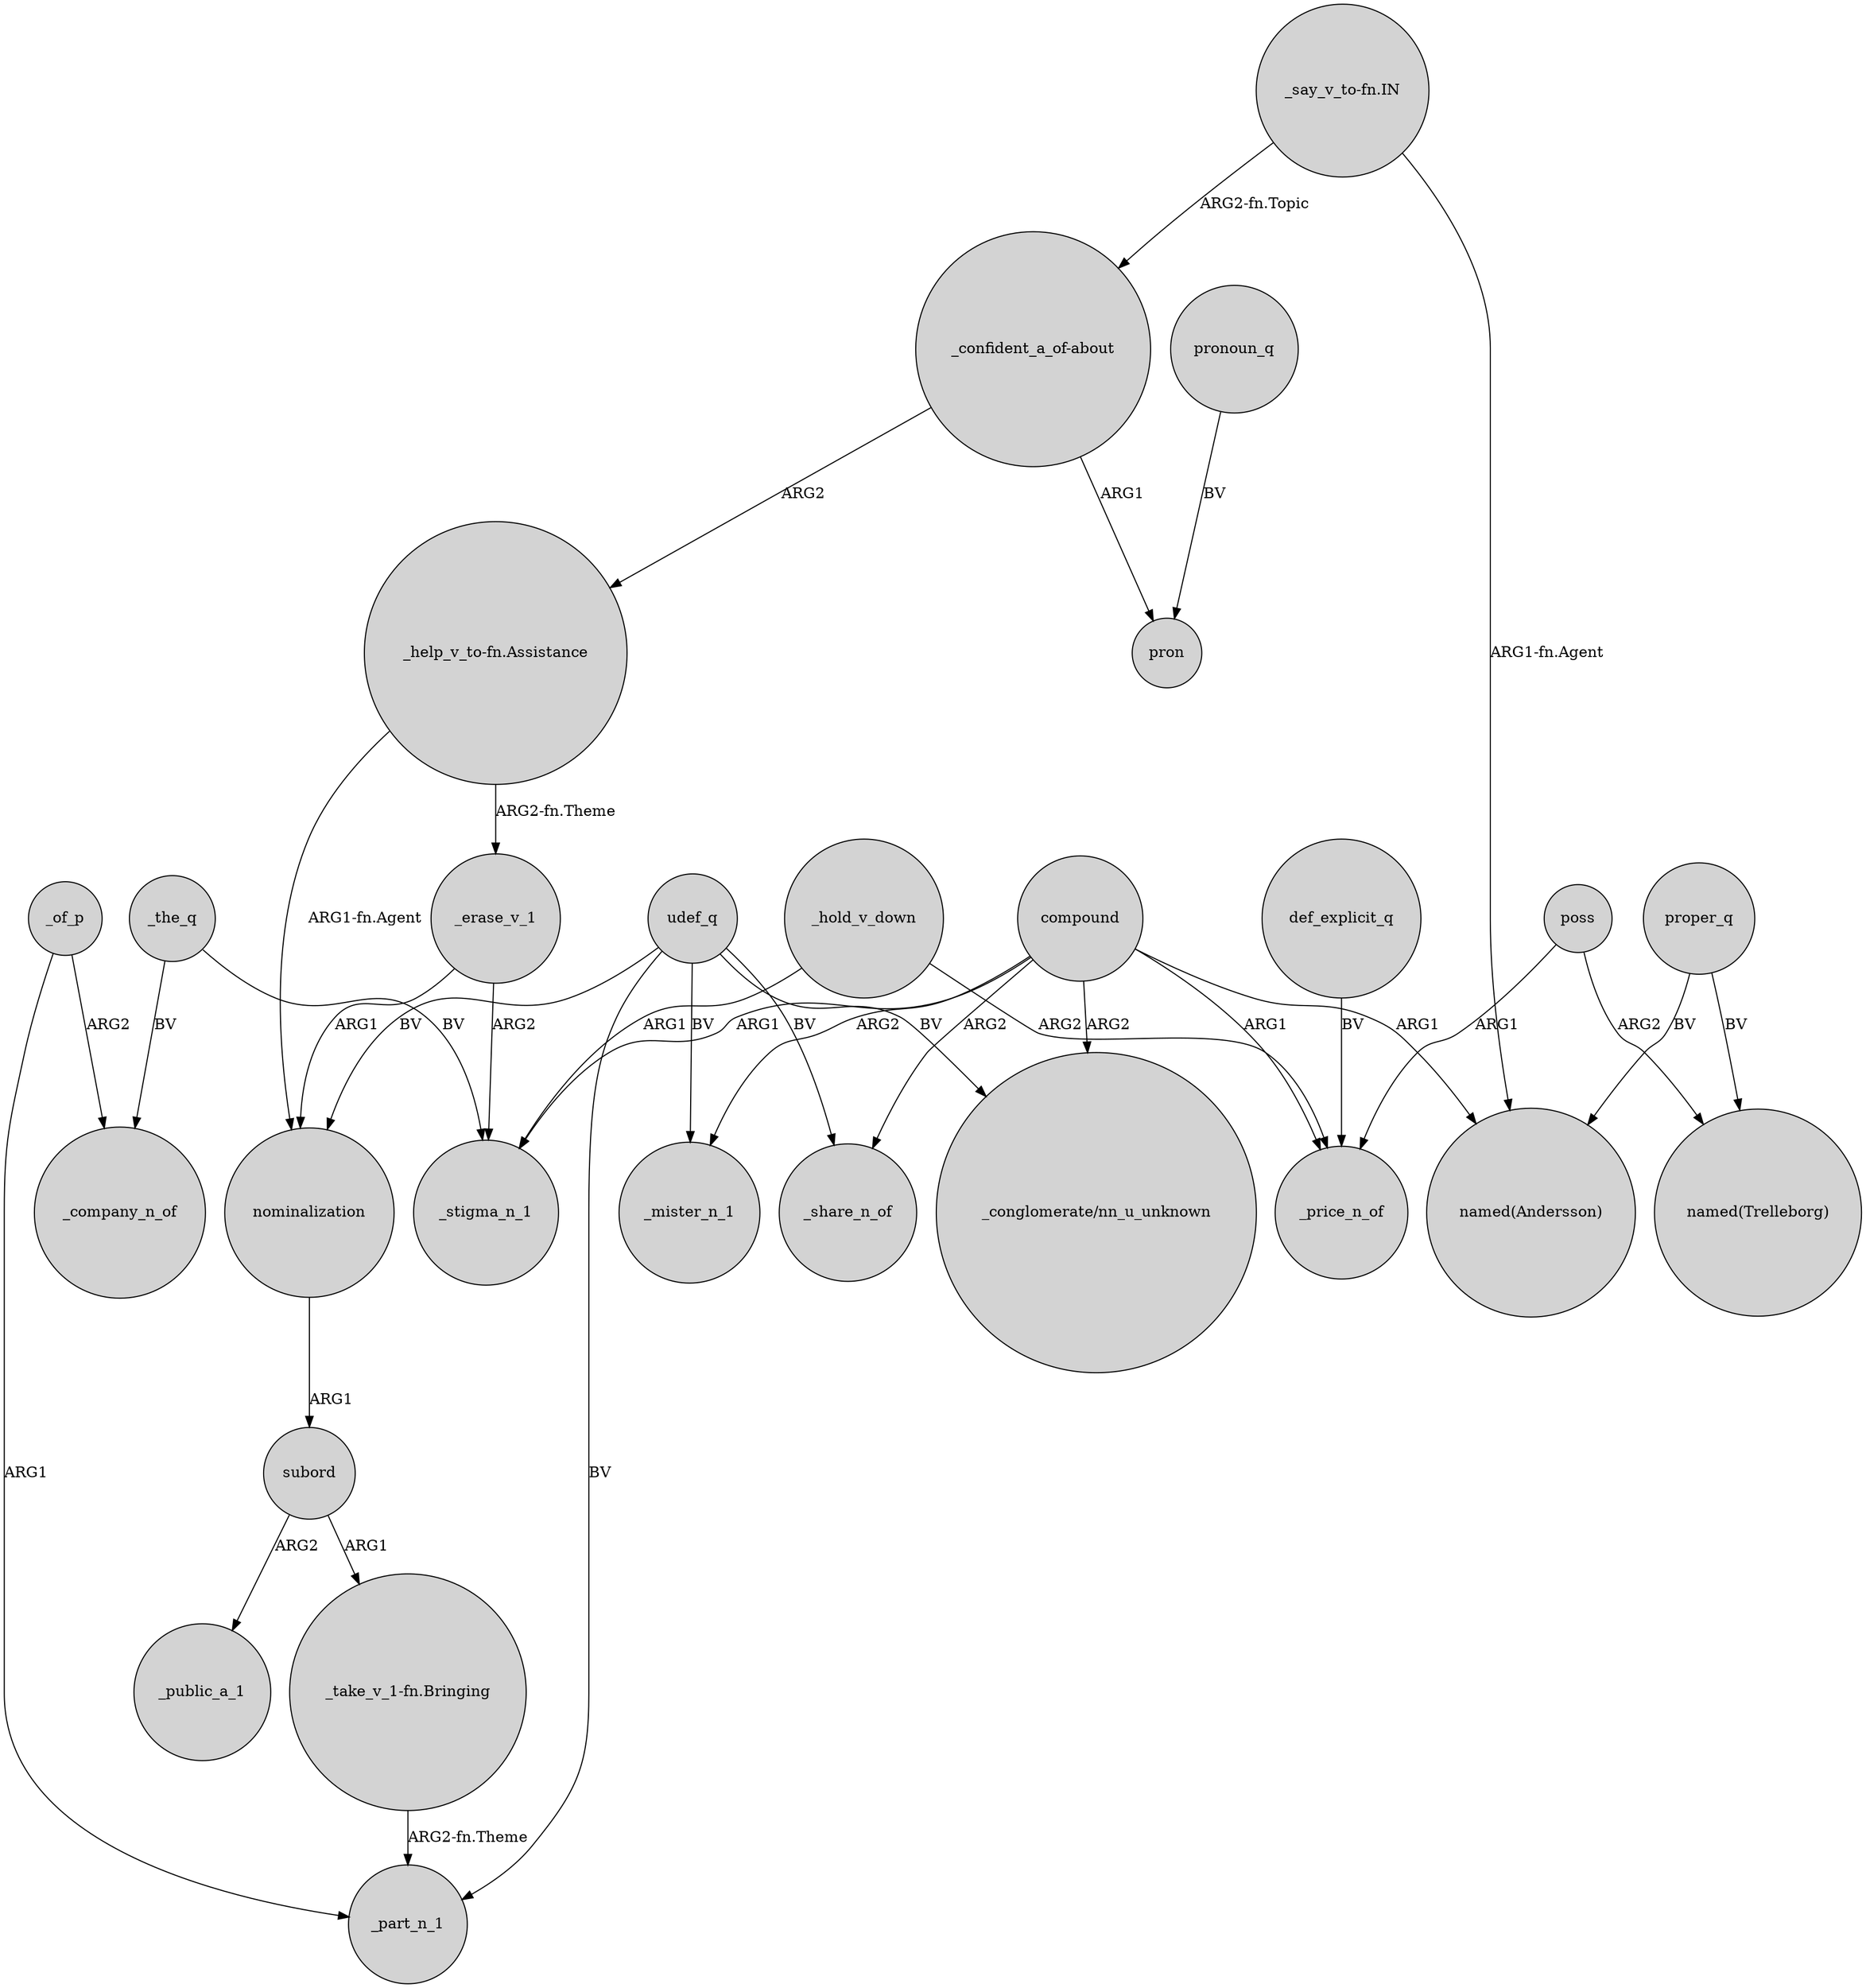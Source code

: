 digraph {
	node [shape=circle style=filled]
	"_say_v_to-fn.IN" -> "_confident_a_of-about" [label="ARG2-fn.Topic"]
	proper_q -> "named(Andersson)" [label=BV]
	"_help_v_to-fn.Assistance" -> _erase_v_1 [label="ARG2-fn.Theme"]
	poss -> _price_n_of [label=ARG1]
	_the_q -> _stigma_n_1 [label=BV]
	"_help_v_to-fn.Assistance" -> nominalization [label="ARG1-fn.Agent"]
	compound -> _mister_n_1 [label=ARG2]
	_erase_v_1 -> _stigma_n_1 [label=ARG2]
	udef_q -> _mister_n_1 [label=BV]
	"_take_v_1-fn.Bringing" -> _part_n_1 [label="ARG2-fn.Theme"]
	compound -> _share_n_of [label=ARG2]
	_of_p -> _part_n_1 [label=ARG1]
	_hold_v_down -> _stigma_n_1 [label=ARG1]
	_the_q -> _company_n_of [label=BV]
	def_explicit_q -> _price_n_of [label=BV]
	subord -> "_take_v_1-fn.Bringing" [label=ARG1]
	_erase_v_1 -> nominalization [label=ARG1]
	pronoun_q -> pron [label=BV]
	poss -> "named(Trelleborg)" [label=ARG2]
	subord -> _public_a_1 [label=ARG2]
	_hold_v_down -> _price_n_of [label=ARG2]
	nominalization -> subord [label=ARG1]
	compound -> "named(Andersson)" [label=ARG1]
	udef_q -> nominalization [label=BV]
	"_say_v_to-fn.IN" -> "named(Andersson)" [label="ARG1-fn.Agent"]
	udef_q -> _share_n_of [label=BV]
	udef_q -> _part_n_1 [label=BV]
	proper_q -> "named(Trelleborg)" [label=BV]
	compound -> _stigma_n_1 [label=ARG1]
	compound -> "_conglomerate/nn_u_unknown" [label=ARG2]
	"_confident_a_of-about" -> "_help_v_to-fn.Assistance" [label=ARG2]
	compound -> _price_n_of [label=ARG1]
	udef_q -> "_conglomerate/nn_u_unknown" [label=BV]
	"_confident_a_of-about" -> pron [label=ARG1]
	_of_p -> _company_n_of [label=ARG2]
}
